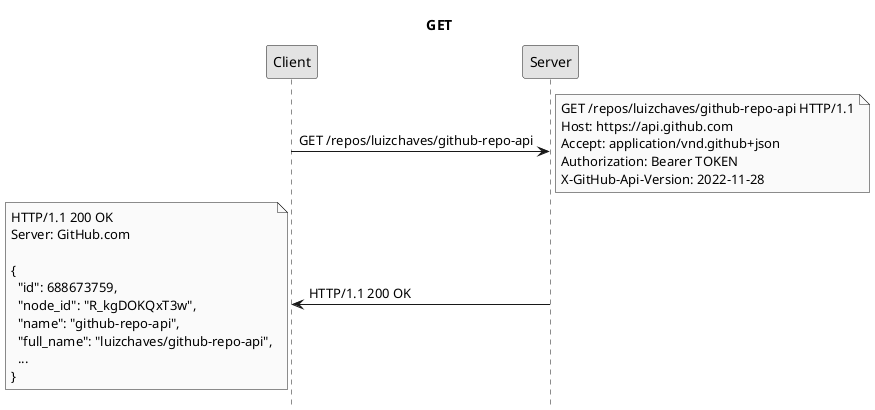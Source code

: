 @startuml
title GET
hide footbox
skinparam monochrome true

Client -> Server: GET /repos/luizchaves/github-repo-api
note right: GET /repos/luizchaves/github-repo-api HTTP/1.1\nHost: https://api.github.com\nAccept: application/vnd.github+json\nAuthorization: Bearer TOKEN\nX-GitHub-Api-Version: 2022-11-28
Server -> Client: HTTP/1.1 200 OK
note left: HTTP/1.1 200 OK\nServer: GitHub.com\n\n{\n  "id": 688673759,\n  "node_id": "R_kgDOKQxT3w",\n  "name": "github-repo-api",\n  "full_name": "luizchaves/github-repo-api",\n  ...\n}
@enduml
